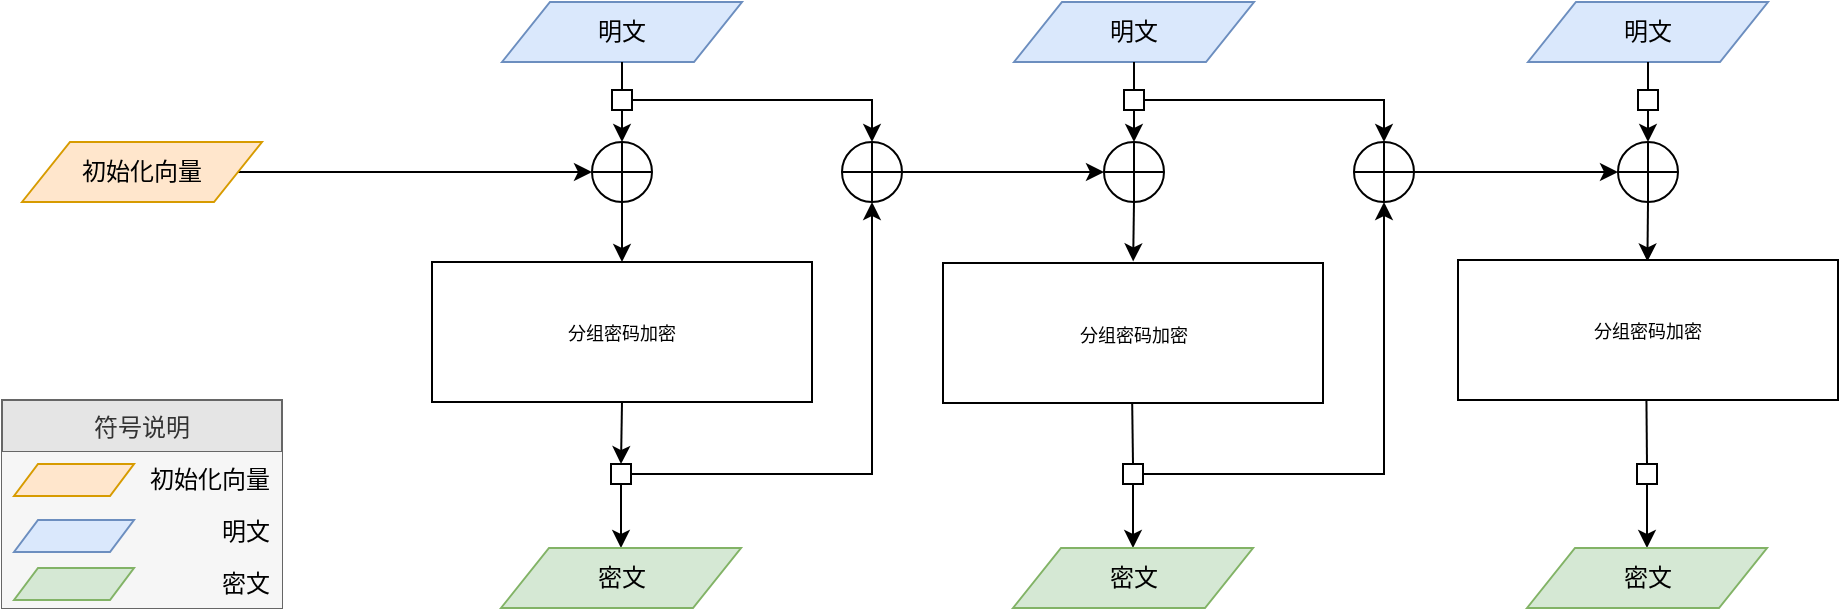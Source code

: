 <mxfile version="10.7.3" type="github"><diagram id="4oEtLcobNDLr723CpN-W" name="Page-1"><mxGraphModel dx="1010" dy="571" grid="1" gridSize="10" guides="1" tooltips="1" connect="1" arrows="1" fold="1" page="1" pageScale="1" pageWidth="827" pageHeight="1169" math="0" shadow="0"><root><mxCell id="0"/><mxCell id="1" parent="0"/><mxCell id="2pu9vHIecw2JRhs14vnx-5" style="edgeStyle=orthogonalEdgeStyle;rounded=0;orthogonalLoop=1;jettySize=auto;html=1;exitX=0.5;exitY=1;exitDx=0;exitDy=0;entryX=0.5;entryY=0;entryDx=0;entryDy=0;" parent="1" source="2pu9vHIecw2JRhs14vnx-78" target="2pu9vHIecw2JRhs14vnx-4" edge="1"><mxGeometry relative="1" as="geometry"/></mxCell><mxCell id="2pu9vHIecw2JRhs14vnx-2" value="&lt;span&gt;明文&lt;/span&gt;" style="shape=parallelogram;perimeter=parallelogramPerimeter;whiteSpace=wrap;html=1;fillColor=#dae8fc;strokeColor=#6c8ebf;" parent="1" vertex="1"><mxGeometry x="400" y="100" width="120" height="30" as="geometry"/></mxCell><mxCell id="hWKqUM7HhCYeZAIB-fT3-3" style="edgeStyle=orthogonalEdgeStyle;rounded=0;orthogonalLoop=1;jettySize=auto;html=1;exitX=0.5;exitY=1;exitDx=0;exitDy=0;entryX=0.5;entryY=0;entryDx=0;entryDy=0;" parent="1" source="2pu9vHIecw2JRhs14vnx-3" target="2pu9vHIecw2JRhs14vnx-83" edge="1"><mxGeometry relative="1" as="geometry"/></mxCell><mxCell id="2pu9vHIecw2JRhs14vnx-3" value="&lt;font style=&quot;font-size: 9px&quot;&gt;分组密码加密&lt;/font&gt;" style="rounded=0;whiteSpace=wrap;html=1;fontFamily=宋体;" parent="1" vertex="1"><mxGeometry x="365" y="230" width="190" height="70" as="geometry"/></mxCell><mxCell id="2pu9vHIecw2JRhs14vnx-6" style="edgeStyle=orthogonalEdgeStyle;rounded=0;orthogonalLoop=1;jettySize=auto;html=1;exitX=0.5;exitY=1;exitDx=0;exitDy=0;entryX=0.5;entryY=0;entryDx=0;entryDy=0;" parent="1" source="2pu9vHIecw2JRhs14vnx-4" target="2pu9vHIecw2JRhs14vnx-3" edge="1"><mxGeometry relative="1" as="geometry"/></mxCell><mxCell id="2pu9vHIecw2JRhs14vnx-4" value="" style="shape=orEllipse;perimeter=ellipsePerimeter;whiteSpace=wrap;html=1;backgroundOutline=1;" parent="1" vertex="1"><mxGeometry x="445" y="170" width="30" height="30" as="geometry"/></mxCell><mxCell id="2pu9vHIecw2JRhs14vnx-24" style="edgeStyle=orthogonalEdgeStyle;rounded=0;orthogonalLoop=1;jettySize=auto;html=1;exitX=0.5;exitY=1;exitDx=0;exitDy=0;entryX=0.5;entryY=0;entryDx=0;entryDy=0;endArrow=classic;endFill=1;" parent="1" source="2pu9vHIecw2JRhs14vnx-83" target="2pu9vHIecw2JRhs14vnx-23" edge="1"><mxGeometry relative="1" as="geometry"/></mxCell><mxCell id="2pu9vHIecw2JRhs14vnx-23" value="密文" style="shape=parallelogram;perimeter=parallelogramPerimeter;whiteSpace=wrap;html=1;fillColor=#d5e8d4;strokeColor=#82b366;" parent="1" vertex="1"><mxGeometry x="399.5" y="373" width="120" height="30" as="geometry"/></mxCell><mxCell id="2pu9vHIecw2JRhs14vnx-77" style="edgeStyle=orthogonalEdgeStyle;rounded=0;orthogonalLoop=1;jettySize=auto;html=1;exitX=1;exitY=0.5;exitDx=0;exitDy=0;entryX=0;entryY=0.5;entryDx=0;entryDy=0;endArrow=classic;endFill=1;" parent="1" source="2pu9vHIecw2JRhs14vnx-76" target="2pu9vHIecw2JRhs14vnx-4" edge="1"><mxGeometry relative="1" as="geometry"/></mxCell><mxCell id="2pu9vHIecw2JRhs14vnx-76" value="&lt;span&gt;初始化向量&lt;/span&gt;" style="shape=parallelogram;perimeter=parallelogramPerimeter;whiteSpace=wrap;html=1;fillColor=#ffe6cc;strokeColor=#d79b00;" parent="1" vertex="1"><mxGeometry x="160" y="170" width="120" height="30" as="geometry"/></mxCell><mxCell id="2pu9vHIecw2JRhs14vnx-194" style="edgeStyle=orthogonalEdgeStyle;rounded=0;orthogonalLoop=1;jettySize=auto;html=1;exitX=1;exitY=0.5;exitDx=0;exitDy=0;entryX=0.5;entryY=0;entryDx=0;entryDy=0;endArrow=classic;endFill=1;" parent="1" source="2pu9vHIecw2JRhs14vnx-78" target="2pu9vHIecw2JRhs14vnx-80" edge="1"><mxGeometry relative="1" as="geometry"/></mxCell><mxCell id="2pu9vHIecw2JRhs14vnx-78" value="" style="rounded=0;whiteSpace=wrap;html=1;" parent="1" vertex="1"><mxGeometry x="455" y="144" width="10" height="10" as="geometry"/></mxCell><mxCell id="2pu9vHIecw2JRhs14vnx-79" style="edgeStyle=orthogonalEdgeStyle;rounded=0;orthogonalLoop=1;jettySize=auto;html=1;exitX=0.5;exitY=1;exitDx=0;exitDy=0;entryX=0.5;entryY=0;entryDx=0;entryDy=0;endArrow=none;endFill=0;" parent="1" source="2pu9vHIecw2JRhs14vnx-2" target="2pu9vHIecw2JRhs14vnx-78" edge="1"><mxGeometry relative="1" as="geometry"><mxPoint x="460.235" y="129.824" as="sourcePoint"/><mxPoint x="460.235" y="169.824" as="targetPoint"/></mxGeometry></mxCell><mxCell id="hWKqUM7HhCYeZAIB-fT3-14" style="edgeStyle=orthogonalEdgeStyle;rounded=0;orthogonalLoop=1;jettySize=auto;html=1;exitX=1;exitY=0.5;exitDx=0;exitDy=0;entryX=0;entryY=0.5;entryDx=0;entryDy=0;" parent="1" source="2pu9vHIecw2JRhs14vnx-80" target="2pu9vHIecw2JRhs14vnx-94" edge="1"><mxGeometry relative="1" as="geometry"/></mxCell><mxCell id="2pu9vHIecw2JRhs14vnx-80" value="" style="shape=orEllipse;perimeter=ellipsePerimeter;whiteSpace=wrap;html=1;backgroundOutline=1;" parent="1" vertex="1"><mxGeometry x="570" y="170" width="30" height="30" as="geometry"/></mxCell><mxCell id="2pu9vHIecw2JRhs14vnx-85" style="edgeStyle=orthogonalEdgeStyle;rounded=0;orthogonalLoop=1;jettySize=auto;html=1;exitX=1;exitY=0.5;exitDx=0;exitDy=0;entryX=0.5;entryY=1;entryDx=0;entryDy=0;endArrow=classic;endFill=1;" parent="1" source="2pu9vHIecw2JRhs14vnx-83" target="2pu9vHIecw2JRhs14vnx-80" edge="1"><mxGeometry relative="1" as="geometry"/></mxCell><mxCell id="2pu9vHIecw2JRhs14vnx-83" value="" style="rounded=0;whiteSpace=wrap;html=1;" parent="1" vertex="1"><mxGeometry x="454.5" y="331" width="10" height="10" as="geometry"/></mxCell><mxCell id="2pu9vHIecw2JRhs14vnx-87" style="edgeStyle=orthogonalEdgeStyle;rounded=0;orthogonalLoop=1;jettySize=auto;html=1;exitX=0.5;exitY=1;exitDx=0;exitDy=0;entryX=0.5;entryY=0;entryDx=0;entryDy=0;" parent="1" source="2pu9vHIecw2JRhs14vnx-105" target="2pu9vHIecw2JRhs14vnx-94" edge="1"><mxGeometry relative="1" as="geometry"/></mxCell><mxCell id="2pu9vHIecw2JRhs14vnx-88" value="&lt;span&gt;明文&lt;/span&gt;" style="shape=parallelogram;perimeter=parallelogramPerimeter;whiteSpace=wrap;html=1;fillColor=#dae8fc;strokeColor=#6c8ebf;" parent="1" vertex="1"><mxGeometry x="656" y="100" width="120" height="30" as="geometry"/></mxCell><mxCell id="2pu9vHIecw2JRhs14vnx-92" style="edgeStyle=orthogonalEdgeStyle;rounded=0;orthogonalLoop=1;jettySize=auto;html=1;exitX=0.5;exitY=1;exitDx=0;exitDy=0;entryX=0.5;entryY=0;entryDx=0;entryDy=0;" parent="1" source="2pu9vHIecw2JRhs14vnx-94" edge="1"><mxGeometry relative="1" as="geometry"><mxPoint x="715.571" y="229.714" as="targetPoint"/></mxGeometry></mxCell><mxCell id="2pu9vHIecw2JRhs14vnx-94" value="" style="shape=orEllipse;perimeter=ellipsePerimeter;whiteSpace=wrap;html=1;backgroundOutline=1;" parent="1" vertex="1"><mxGeometry x="701" y="170" width="30" height="30" as="geometry"/></mxCell><mxCell id="2pu9vHIecw2JRhs14vnx-95" style="edgeStyle=orthogonalEdgeStyle;rounded=0;orthogonalLoop=1;jettySize=auto;html=1;exitX=0.5;exitY=1;exitDx=0;exitDy=0;entryX=0.5;entryY=0;entryDx=0;entryDy=0;endArrow=classic;endFill=1;" parent="1" source="2pu9vHIecw2JRhs14vnx-110" target="2pu9vHIecw2JRhs14vnx-104" edge="1"><mxGeometry relative="1" as="geometry"/></mxCell><mxCell id="2pu9vHIecw2JRhs14vnx-104" value="&lt;span&gt;密文&lt;/span&gt;" style="shape=parallelogram;perimeter=parallelogramPerimeter;whiteSpace=wrap;html=1;fillColor=#d5e8d4;strokeColor=#82b366;" parent="1" vertex="1"><mxGeometry x="655.5" y="373" width="120" height="30" as="geometry"/></mxCell><mxCell id="2pu9vHIecw2JRhs14vnx-195" style="edgeStyle=orthogonalEdgeStyle;rounded=0;orthogonalLoop=1;jettySize=auto;html=1;exitX=1;exitY=0.5;exitDx=0;exitDy=0;entryX=0.5;entryY=0;entryDx=0;entryDy=0;endArrow=classic;endFill=1;" parent="1" source="2pu9vHIecw2JRhs14vnx-105" target="2pu9vHIecw2JRhs14vnx-108" edge="1"><mxGeometry relative="1" as="geometry"/></mxCell><mxCell id="2pu9vHIecw2JRhs14vnx-105" value="" style="rounded=0;whiteSpace=wrap;html=1;" parent="1" vertex="1"><mxGeometry x="711" y="144" width="10" height="10" as="geometry"/></mxCell><mxCell id="2pu9vHIecw2JRhs14vnx-106" style="edgeStyle=orthogonalEdgeStyle;rounded=0;orthogonalLoop=1;jettySize=auto;html=1;exitX=0.5;exitY=1;exitDx=0;exitDy=0;entryX=0.5;entryY=0;entryDx=0;entryDy=0;endArrow=none;endFill=0;" parent="1" source="2pu9vHIecw2JRhs14vnx-88" target="2pu9vHIecw2JRhs14vnx-105" edge="1"><mxGeometry relative="1" as="geometry"><mxPoint x="716.235" y="129.824" as="sourcePoint"/><mxPoint x="716.235" y="169.824" as="targetPoint"/></mxGeometry></mxCell><mxCell id="hWKqUM7HhCYeZAIB-fT3-15" style="edgeStyle=orthogonalEdgeStyle;rounded=0;orthogonalLoop=1;jettySize=auto;html=1;exitX=1;exitY=0.5;exitDx=0;exitDy=0;entryX=0;entryY=0.5;entryDx=0;entryDy=0;" parent="1" source="2pu9vHIecw2JRhs14vnx-108" target="2pu9vHIecw2JRhs14vnx-145" edge="1"><mxGeometry relative="1" as="geometry"/></mxCell><mxCell id="2pu9vHIecw2JRhs14vnx-108" value="" style="shape=orEllipse;perimeter=ellipsePerimeter;whiteSpace=wrap;html=1;backgroundOutline=1;" parent="1" vertex="1"><mxGeometry x="826" y="170" width="30" height="30" as="geometry"/></mxCell><mxCell id="2pu9vHIecw2JRhs14vnx-109" style="edgeStyle=orthogonalEdgeStyle;rounded=0;orthogonalLoop=1;jettySize=auto;html=1;exitX=1;exitY=0.5;exitDx=0;exitDy=0;entryX=0.5;entryY=1;entryDx=0;entryDy=0;endArrow=classic;endFill=1;" parent="1" source="2pu9vHIecw2JRhs14vnx-110" target="2pu9vHIecw2JRhs14vnx-108" edge="1"><mxGeometry relative="1" as="geometry"/></mxCell><mxCell id="2pu9vHIecw2JRhs14vnx-110" value="" style="rounded=0;whiteSpace=wrap;html=1;" parent="1" vertex="1"><mxGeometry x="710.5" y="331" width="10" height="10" as="geometry"/></mxCell><mxCell id="2pu9vHIecw2JRhs14vnx-111" style="edgeStyle=orthogonalEdgeStyle;rounded=0;orthogonalLoop=1;jettySize=auto;html=1;exitX=0.5;exitY=1;exitDx=0;exitDy=0;entryX=0.5;entryY=0;entryDx=0;entryDy=0;endArrow=none;endFill=0;" parent="1" target="2pu9vHIecw2JRhs14vnx-110" edge="1"><mxGeometry relative="1" as="geometry"><mxPoint x="715.071" y="298.714" as="sourcePoint"/><mxPoint x="715.735" y="372.941" as="targetPoint"/></mxGeometry></mxCell><mxCell id="2pu9vHIecw2JRhs14vnx-138" style="edgeStyle=orthogonalEdgeStyle;rounded=0;orthogonalLoop=1;jettySize=auto;html=1;exitX=0.5;exitY=1;exitDx=0;exitDy=0;entryX=0.5;entryY=0;entryDx=0;entryDy=0;" parent="1" source="2pu9vHIecw2JRhs14vnx-156" target="2pu9vHIecw2JRhs14vnx-145" edge="1"><mxGeometry relative="1" as="geometry"/></mxCell><mxCell id="2pu9vHIecw2JRhs14vnx-139" value="&lt;span&gt;明文&lt;/span&gt;" style="shape=parallelogram;perimeter=parallelogramPerimeter;whiteSpace=wrap;html=1;fillColor=#dae8fc;strokeColor=#6c8ebf;" parent="1" vertex="1"><mxGeometry x="913" y="100" width="120" height="30" as="geometry"/></mxCell><mxCell id="2pu9vHIecw2JRhs14vnx-143" style="edgeStyle=orthogonalEdgeStyle;rounded=0;orthogonalLoop=1;jettySize=auto;html=1;exitX=0.5;exitY=1;exitDx=0;exitDy=0;entryX=0.5;entryY=0;entryDx=0;entryDy=0;" parent="1" source="2pu9vHIecw2JRhs14vnx-145" edge="1"><mxGeometry relative="1" as="geometry"><mxPoint x="972.714" y="229.714" as="targetPoint"/></mxGeometry></mxCell><mxCell id="2pu9vHIecw2JRhs14vnx-145" value="" style="shape=orEllipse;perimeter=ellipsePerimeter;whiteSpace=wrap;html=1;backgroundOutline=1;" parent="1" vertex="1"><mxGeometry x="958" y="170" width="30" height="30" as="geometry"/></mxCell><mxCell id="2pu9vHIecw2JRhs14vnx-146" style="edgeStyle=orthogonalEdgeStyle;rounded=0;orthogonalLoop=1;jettySize=auto;html=1;exitX=0.5;exitY=1;exitDx=0;exitDy=0;entryX=0.5;entryY=0;entryDx=0;entryDy=0;endArrow=classic;endFill=1;" parent="1" source="2pu9vHIecw2JRhs14vnx-161" target="2pu9vHIecw2JRhs14vnx-155" edge="1"><mxGeometry relative="1" as="geometry"/></mxCell><mxCell id="2pu9vHIecw2JRhs14vnx-155" value="&lt;span&gt;密文&lt;/span&gt;" style="shape=parallelogram;perimeter=parallelogramPerimeter;whiteSpace=wrap;html=1;fillColor=#d5e8d4;strokeColor=#82b366;" parent="1" vertex="1"><mxGeometry x="912.5" y="373" width="120" height="30" as="geometry"/></mxCell><mxCell id="2pu9vHIecw2JRhs14vnx-156" value="" style="rounded=0;whiteSpace=wrap;html=1;" parent="1" vertex="1"><mxGeometry x="968" y="144" width="10" height="10" as="geometry"/></mxCell><mxCell id="2pu9vHIecw2JRhs14vnx-157" style="edgeStyle=orthogonalEdgeStyle;rounded=0;orthogonalLoop=1;jettySize=auto;html=1;exitX=0.5;exitY=1;exitDx=0;exitDy=0;entryX=0.5;entryY=0;entryDx=0;entryDy=0;endArrow=none;endFill=0;" parent="1" source="2pu9vHIecw2JRhs14vnx-139" target="2pu9vHIecw2JRhs14vnx-156" edge="1"><mxGeometry relative="1" as="geometry"><mxPoint x="973.235" y="129.824" as="sourcePoint"/><mxPoint x="973.235" y="169.824" as="targetPoint"/></mxGeometry></mxCell><mxCell id="2pu9vHIecw2JRhs14vnx-161" value="" style="rounded=0;whiteSpace=wrap;html=1;" parent="1" vertex="1"><mxGeometry x="967.5" y="331" width="10" height="10" as="geometry"/></mxCell><mxCell id="2pu9vHIecw2JRhs14vnx-162" style="edgeStyle=orthogonalEdgeStyle;rounded=0;orthogonalLoop=1;jettySize=auto;html=1;exitX=0.5;exitY=1;exitDx=0;exitDy=0;entryX=0.5;entryY=0;entryDx=0;entryDy=0;endArrow=none;endFill=0;" parent="1" target="2pu9vHIecw2JRhs14vnx-161" edge="1"><mxGeometry relative="1" as="geometry"><mxPoint x="972.214" y="298.714" as="sourcePoint"/><mxPoint x="972.735" y="372.941" as="targetPoint"/></mxGeometry></mxCell><mxCell id="2pu9vHIecw2JRhs14vnx-204" value="符号说明" style="swimlane;fontStyle=0;childLayout=stackLayout;horizontal=1;startSize=26;fillColor=#E5E5E5;horizontalStack=0;resizeParent=1;resizeParentMax=0;resizeLast=0;collapsible=1;marginBottom=0;strokeColor=#666666;fontColor=#333333;" parent="1" vertex="1"><mxGeometry x="150" y="299" width="140" height="104" as="geometry"><mxRectangle x="150" y="415" width="50" height="26" as="alternateBounds"/></mxGeometry></mxCell><mxCell id="wThxghcWQ_eoRg76is8r-1" value="" style="endArrow=classic;html=1;" parent="2pu9vHIecw2JRhs14vnx-204" edge="1"><mxGeometry width="50" height="50" relative="1" as="geometry"><mxPoint x="10" y="38.5" as="sourcePoint"/><mxPoint x="70" y="38.5" as="targetPoint"/></mxGeometry></mxCell><mxCell id="wThxghcWQ_eoRg76is8r-8" value="" style="endArrow=classic;html=1;" parent="2pu9vHIecw2JRhs14vnx-204" edge="1"><mxGeometry width="50" height="50" relative="1" as="geometry"><mxPoint x="10" y="64.5" as="sourcePoint"/><mxPoint x="70" y="64.5" as="targetPoint"/></mxGeometry></mxCell><mxCell id="wThxghcWQ_eoRg76is8r-10" value="" style="endArrow=classic;html=1;dashed=1;dashPattern=1 4;" parent="2pu9vHIecw2JRhs14vnx-204" edge="1"><mxGeometry width="50" height="50" relative="1" as="geometry"><mxPoint x="10" y="90.5" as="sourcePoint"/><mxPoint x="70" y="90.5" as="targetPoint"/></mxGeometry></mxCell><mxCell id="wThxghcWQ_eoRg76is8r-2" value="                    初始化向量" style="text;strokeColor=none;fillColor=#F6F6F6;align=right;verticalAlign=top;spacingLeft=4;spacingRight=4;overflow=hidden;rotatable=0;points=[[0,0.5],[1,0.5]];portConstraint=eastwest;" parent="2pu9vHIecw2JRhs14vnx-204" vertex="1"><mxGeometry y="26" width="140" height="26" as="geometry"/></mxCell><mxCell id="wThxghcWQ_eoRg76is8r-3" value="                           明文" style="text;strokeColor=none;fillColor=#F6F6F6;align=right;verticalAlign=top;spacingLeft=4;spacingRight=4;overflow=hidden;rotatable=0;points=[[0,0.5],[1,0.5]];portConstraint=eastwest;" parent="2pu9vHIecw2JRhs14vnx-204" vertex="1"><mxGeometry y="52" width="140" height="26" as="geometry"/></mxCell><mxCell id="wThxghcWQ_eoRg76is8r-4" value="密文" style="text;strokeColor=none;fillColor=#F6F6F6;align=right;verticalAlign=top;spacingLeft=4;spacingRight=4;overflow=hidden;rotatable=0;points=[[0,0.5],[1,0.5]];portConstraint=eastwest;" parent="2pu9vHIecw2JRhs14vnx-204" vertex="1"><mxGeometry y="78" width="140" height="26" as="geometry"/></mxCell><mxCell id="wThxghcWQ_eoRg76is8r-42" value="" style="shape=parallelogram;perimeter=parallelogramPerimeter;whiteSpace=wrap;html=1;fillColor=#d5e8d4;strokeColor=#82b366;" parent="1" vertex="1"><mxGeometry x="156" y="383" width="60" height="16" as="geometry"/></mxCell><mxCell id="wThxghcWQ_eoRg76is8r-45" value="" style="shape=parallelogram;perimeter=parallelogramPerimeter;whiteSpace=wrap;html=1;fillColor=#dae8fc;strokeColor=#6c8ebf;" parent="1" vertex="1"><mxGeometry x="156" y="359" width="60" height="16" as="geometry"/></mxCell><mxCell id="wThxghcWQ_eoRg76is8r-46" value="" style="shape=parallelogram;perimeter=parallelogramPerimeter;whiteSpace=wrap;html=1;fillColor=#ffe6cc;strokeColor=#d79b00;" parent="1" vertex="1"><mxGeometry x="156" y="331" width="60" height="16" as="geometry"/></mxCell><mxCell id="hWKqUM7HhCYeZAIB-fT3-12" value="&lt;font style=&quot;font-size: 9px&quot;&gt;分组密码加密&lt;/font&gt;" style="rounded=0;whiteSpace=wrap;html=1;fontFamily=宋体;" parent="1" vertex="1"><mxGeometry x="620.5" y="230.5" width="190" height="70" as="geometry"/></mxCell><mxCell id="hWKqUM7HhCYeZAIB-fT3-13" value="&lt;font style=&quot;font-size: 9px&quot;&gt;分组密码加密&lt;/font&gt;" style="rounded=0;whiteSpace=wrap;html=1;fontFamily=宋体;" parent="1" vertex="1"><mxGeometry x="878" y="229" width="190" height="70" as="geometry"/></mxCell></root></mxGraphModel></diagram></mxfile>